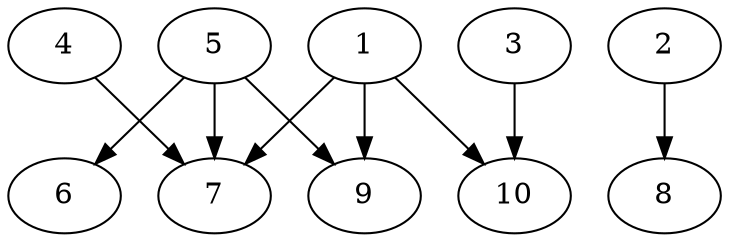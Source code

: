 // DAG automatically generated by daggen at Thu Oct  3 13:58:04 2019
// ./daggen --dot -n 10 --ccr 0.5 --fat 0.9 --regular 0.7 --density 0.6 --mindata 5242880 --maxdata 52428800 
digraph G {
  1 [size="31731712", alpha="0.04", expect_size="15865856"] 
  1 -> 7 [size ="15865856"]
  1 -> 9 [size ="15865856"]
  1 -> 10 [size ="15865856"]
  2 [size="36116480", alpha="0.11", expect_size="18058240"] 
  2 -> 8 [size ="18058240"]
  3 [size="44124160", alpha="0.05", expect_size="22062080"] 
  3 -> 10 [size ="22062080"]
  4 [size="64348160", alpha="0.14", expect_size="32174080"] 
  4 -> 7 [size ="32174080"]
  5 [size="76677120", alpha="0.18", expect_size="38338560"] 
  5 -> 6 [size ="38338560"]
  5 -> 7 [size ="38338560"]
  5 -> 9 [size ="38338560"]
  6 [size="41357312", alpha="0.04", expect_size="20678656"] 
  7 [size="67006464", alpha="0.10", expect_size="33503232"] 
  8 [size="10844160", alpha="0.05", expect_size="5422080"] 
  9 [size="44890112", alpha="0.19", expect_size="22445056"] 
  10 [size="52445184", alpha="0.01", expect_size="26222592"] 
}
